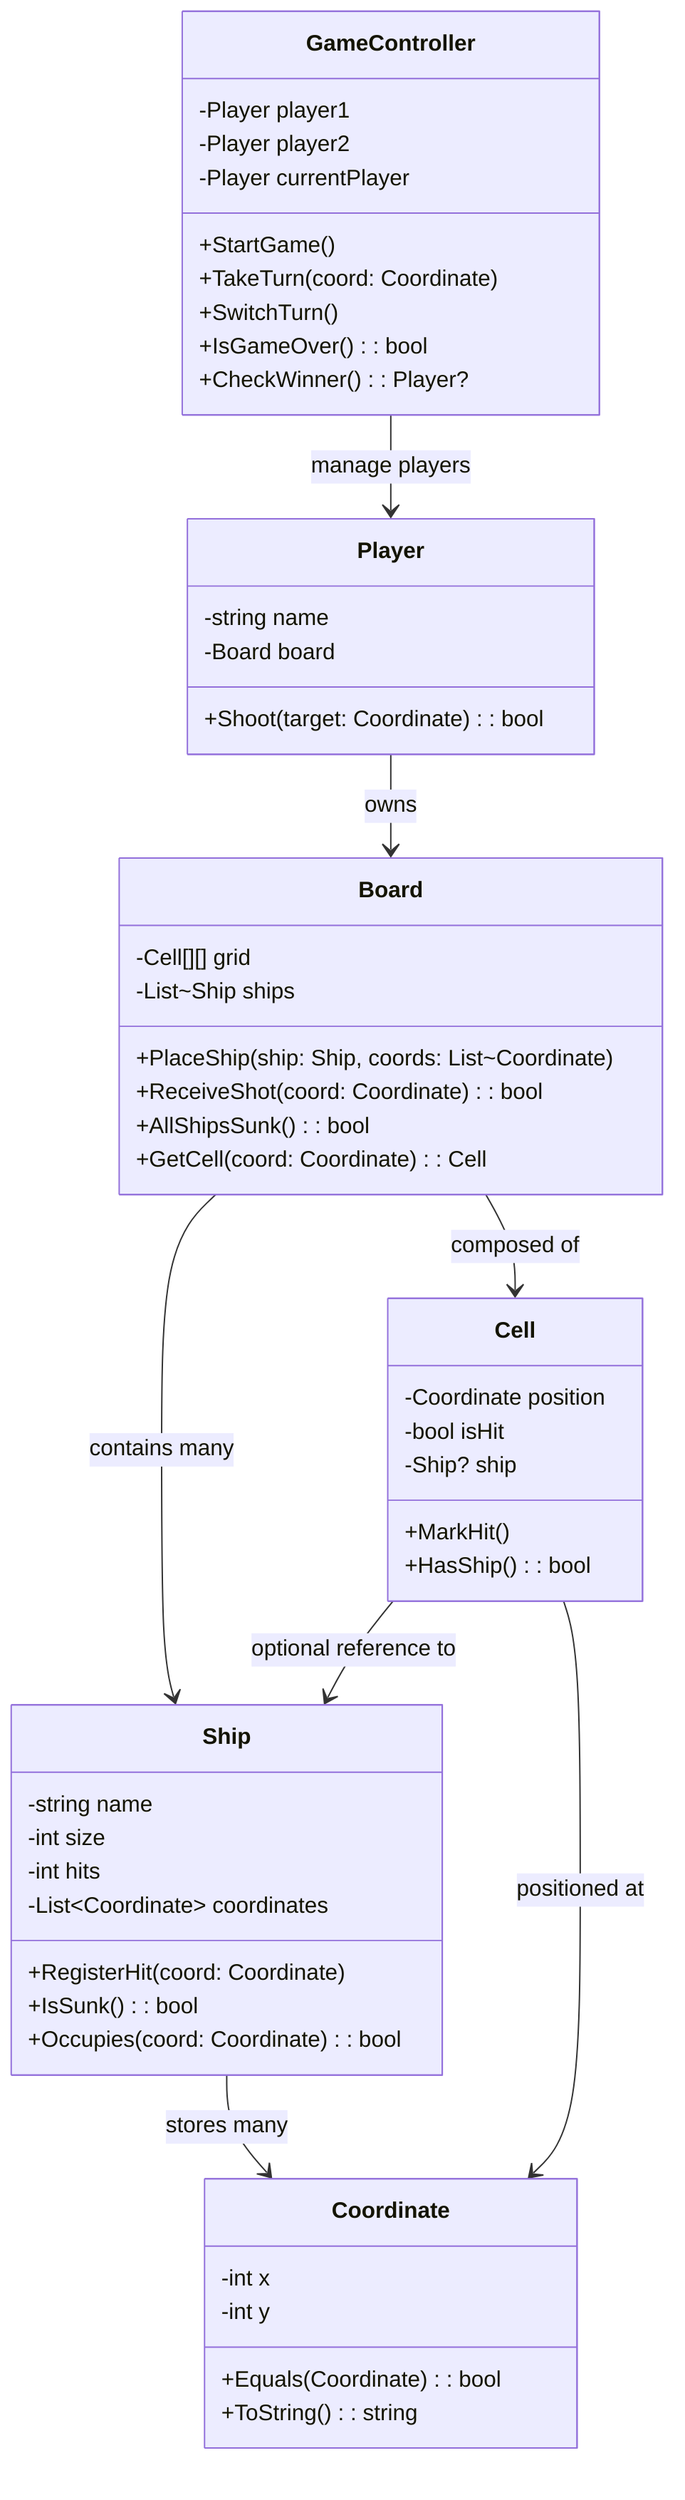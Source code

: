 classDiagram
class GameController{
    -Player player1
    -Player player2
    -Player currentPlayer
    +StartGame()
    +TakeTurn(coord: Coordinate)
    +SwitchTurn()
    +IsGameOver(): bool
    +CheckWinner(): Player?
}
class Board{
    -Cell[][] grid
    -List~Ship ships
    +PlaceShip(ship: Ship, coords: List~Coordinate)
    +ReceiveShot(coord: Coordinate): bool
    +AllShipsSunk(): bool
    +GetCell(coord: Coordinate): Cell
}
class Player{
    -string name
    -Board board
    +Shoot(target: Coordinate): bool
}
class Cell{
    -Coordinate position
    -bool isHit
    -Ship? ship
    +MarkHit()
    +HasShip(): bool
}
class Ship{
    -string name
    -int size
    -int hits
    -List~Coordinate~ coordinates
    +RegisterHit(coord: Coordinate)
    +IsSunk(): bool
    +Occupies(coord: Coordinate): bool
}
class Coordinate{
    -int x
    -int y
    +Equals(Coordinate): bool
    +ToString(): string
}
GameController --> Player: manage players
Player --> Board: owns
Board --> Cell: composed of
Board --> Ship: contains many
Cell --> Ship: optional reference to
Ship --> Coordinate: stores many
Cell --> Coordinate: positioned at